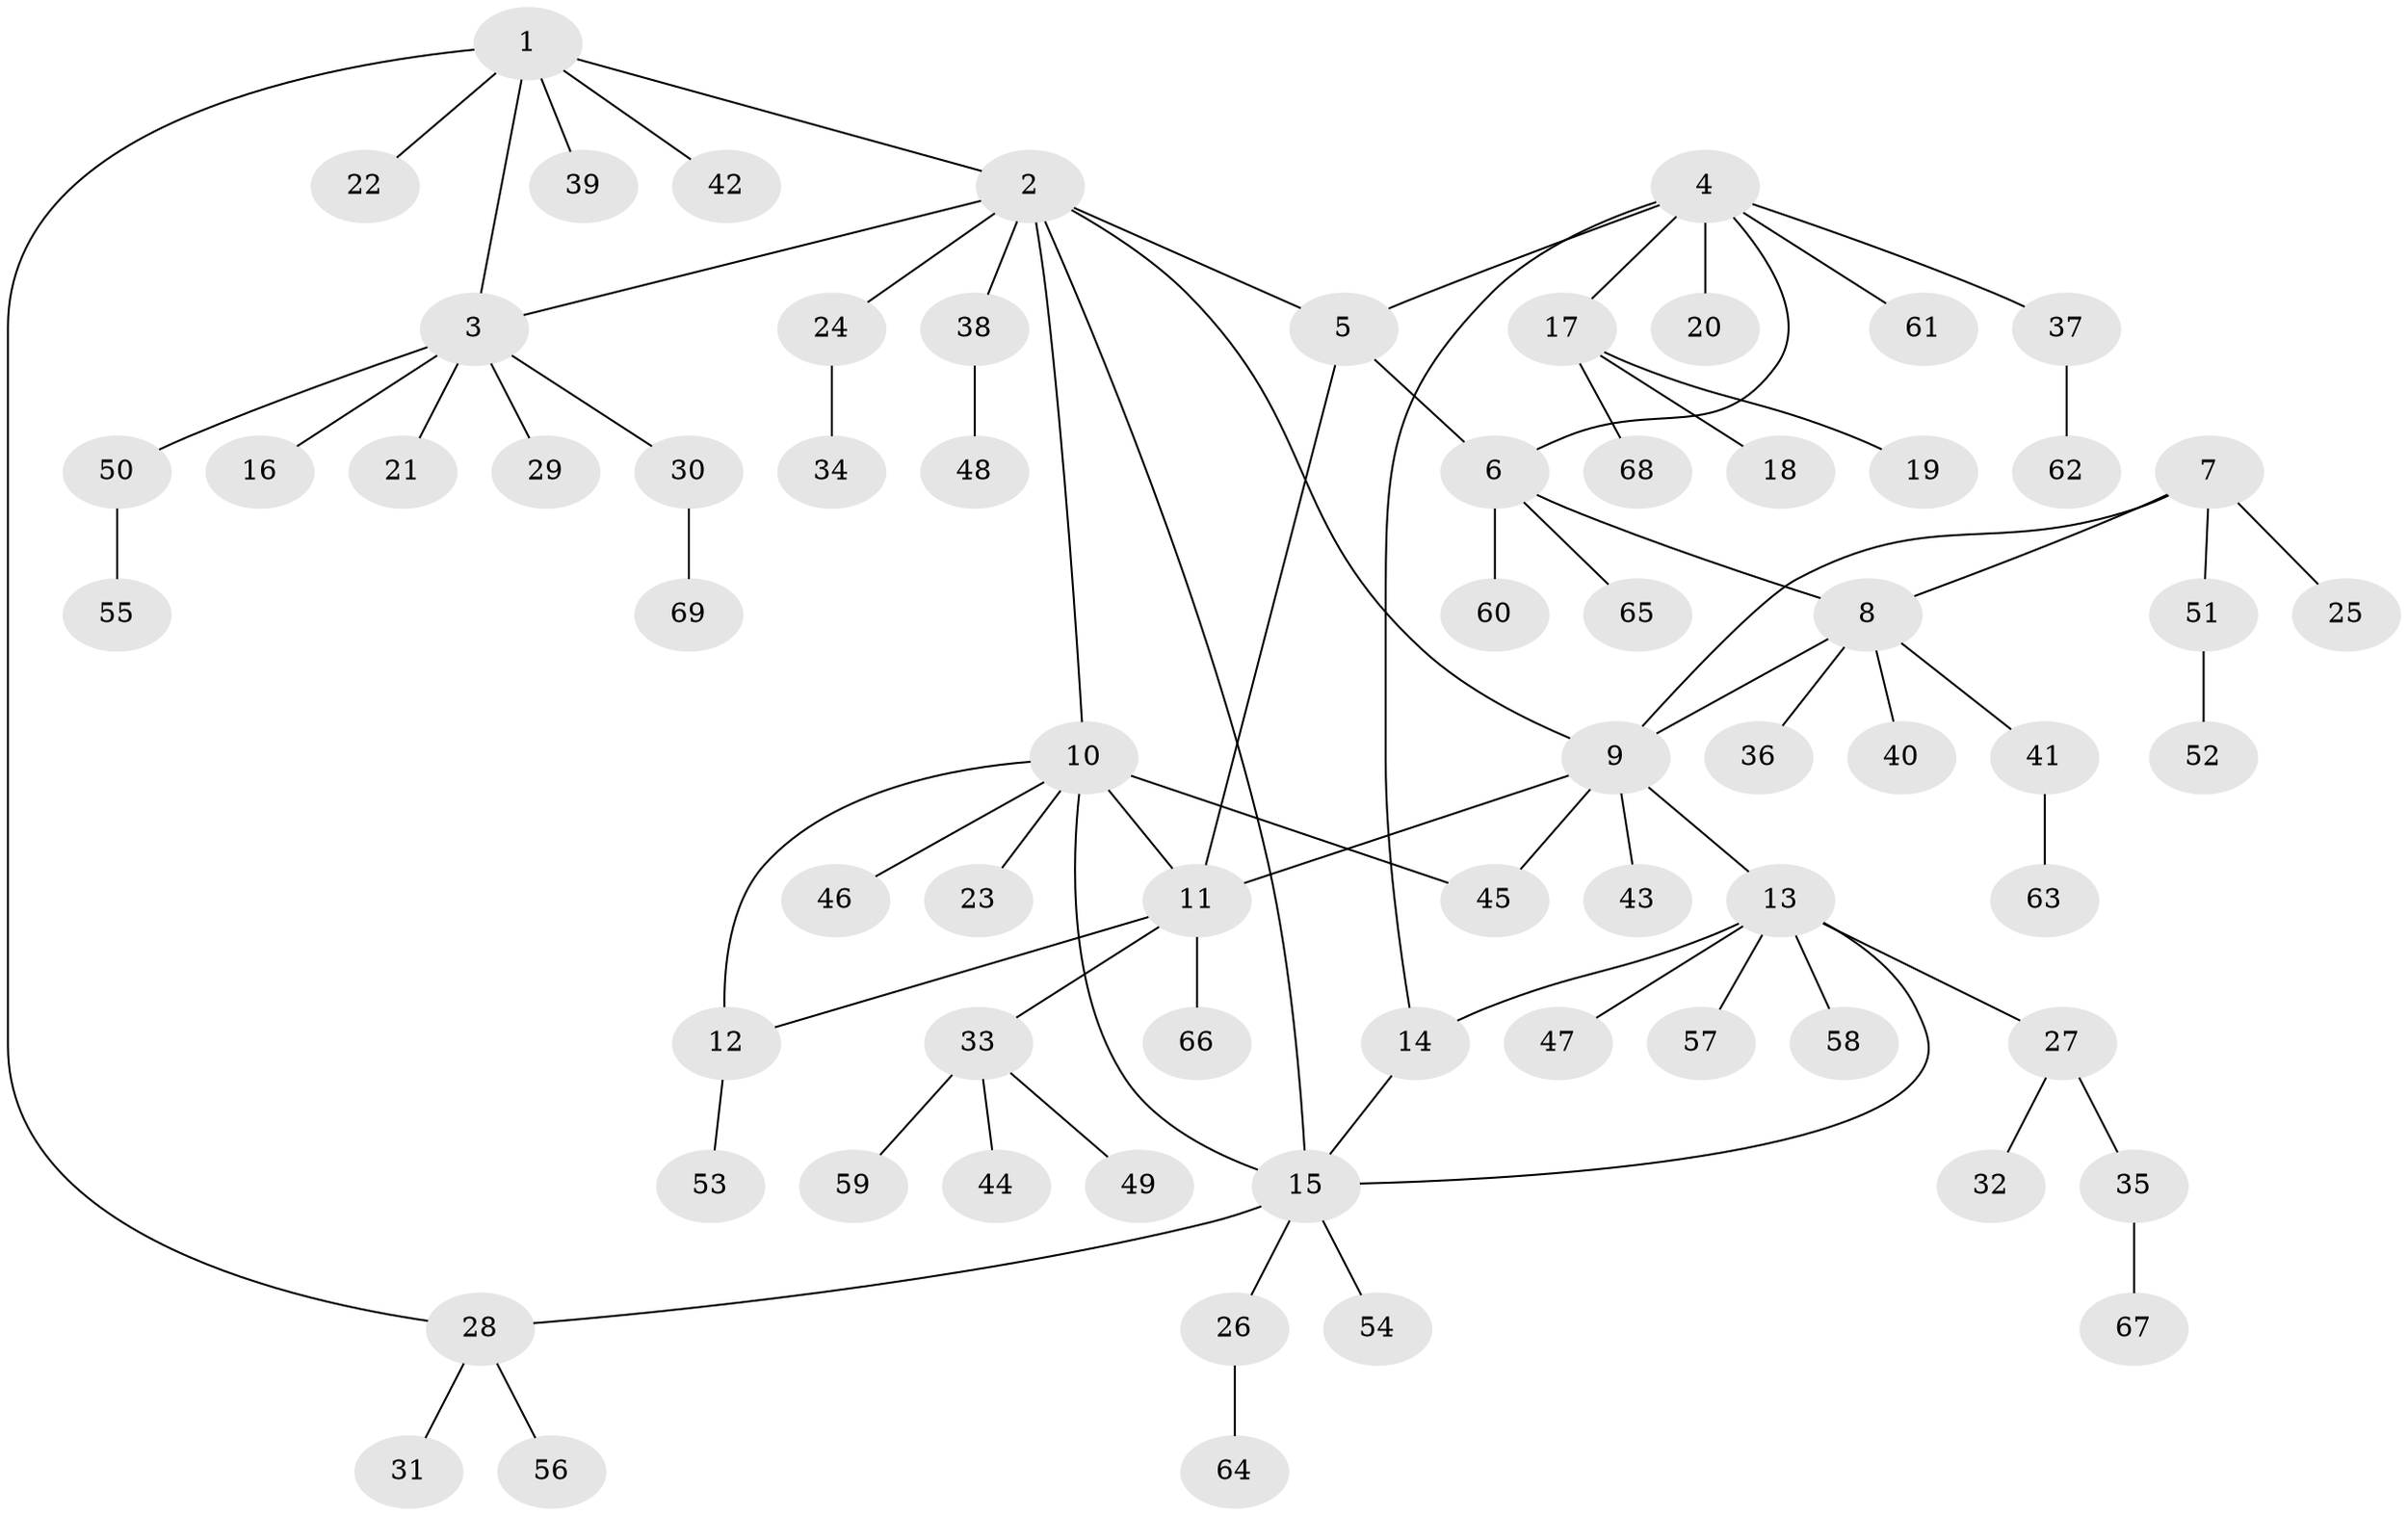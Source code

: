 // coarse degree distribution, {2: 0.2, 4: 0.2, 1: 0.5, 11: 0.05, 3: 0.05}
// Generated by graph-tools (version 1.1) at 2025/57/03/04/25 21:57:44]
// undirected, 69 vertices, 81 edges
graph export_dot {
graph [start="1"]
  node [color=gray90,style=filled];
  1;
  2;
  3;
  4;
  5;
  6;
  7;
  8;
  9;
  10;
  11;
  12;
  13;
  14;
  15;
  16;
  17;
  18;
  19;
  20;
  21;
  22;
  23;
  24;
  25;
  26;
  27;
  28;
  29;
  30;
  31;
  32;
  33;
  34;
  35;
  36;
  37;
  38;
  39;
  40;
  41;
  42;
  43;
  44;
  45;
  46;
  47;
  48;
  49;
  50;
  51;
  52;
  53;
  54;
  55;
  56;
  57;
  58;
  59;
  60;
  61;
  62;
  63;
  64;
  65;
  66;
  67;
  68;
  69;
  1 -- 2;
  1 -- 3;
  1 -- 22;
  1 -- 28;
  1 -- 39;
  1 -- 42;
  2 -- 3;
  2 -- 5;
  2 -- 9;
  2 -- 10;
  2 -- 15;
  2 -- 24;
  2 -- 38;
  3 -- 16;
  3 -- 21;
  3 -- 29;
  3 -- 30;
  3 -- 50;
  4 -- 5;
  4 -- 6;
  4 -- 14;
  4 -- 17;
  4 -- 20;
  4 -- 37;
  4 -- 61;
  5 -- 6;
  5 -- 11;
  6 -- 8;
  6 -- 60;
  6 -- 65;
  7 -- 8;
  7 -- 9;
  7 -- 25;
  7 -- 51;
  8 -- 9;
  8 -- 36;
  8 -- 40;
  8 -- 41;
  9 -- 11;
  9 -- 13;
  9 -- 43;
  9 -- 45;
  10 -- 11;
  10 -- 12;
  10 -- 15;
  10 -- 23;
  10 -- 45;
  10 -- 46;
  11 -- 12;
  11 -- 33;
  11 -- 66;
  12 -- 53;
  13 -- 14;
  13 -- 15;
  13 -- 27;
  13 -- 47;
  13 -- 57;
  13 -- 58;
  14 -- 15;
  15 -- 26;
  15 -- 28;
  15 -- 54;
  17 -- 18;
  17 -- 19;
  17 -- 68;
  24 -- 34;
  26 -- 64;
  27 -- 32;
  27 -- 35;
  28 -- 31;
  28 -- 56;
  30 -- 69;
  33 -- 44;
  33 -- 49;
  33 -- 59;
  35 -- 67;
  37 -- 62;
  38 -- 48;
  41 -- 63;
  50 -- 55;
  51 -- 52;
}
